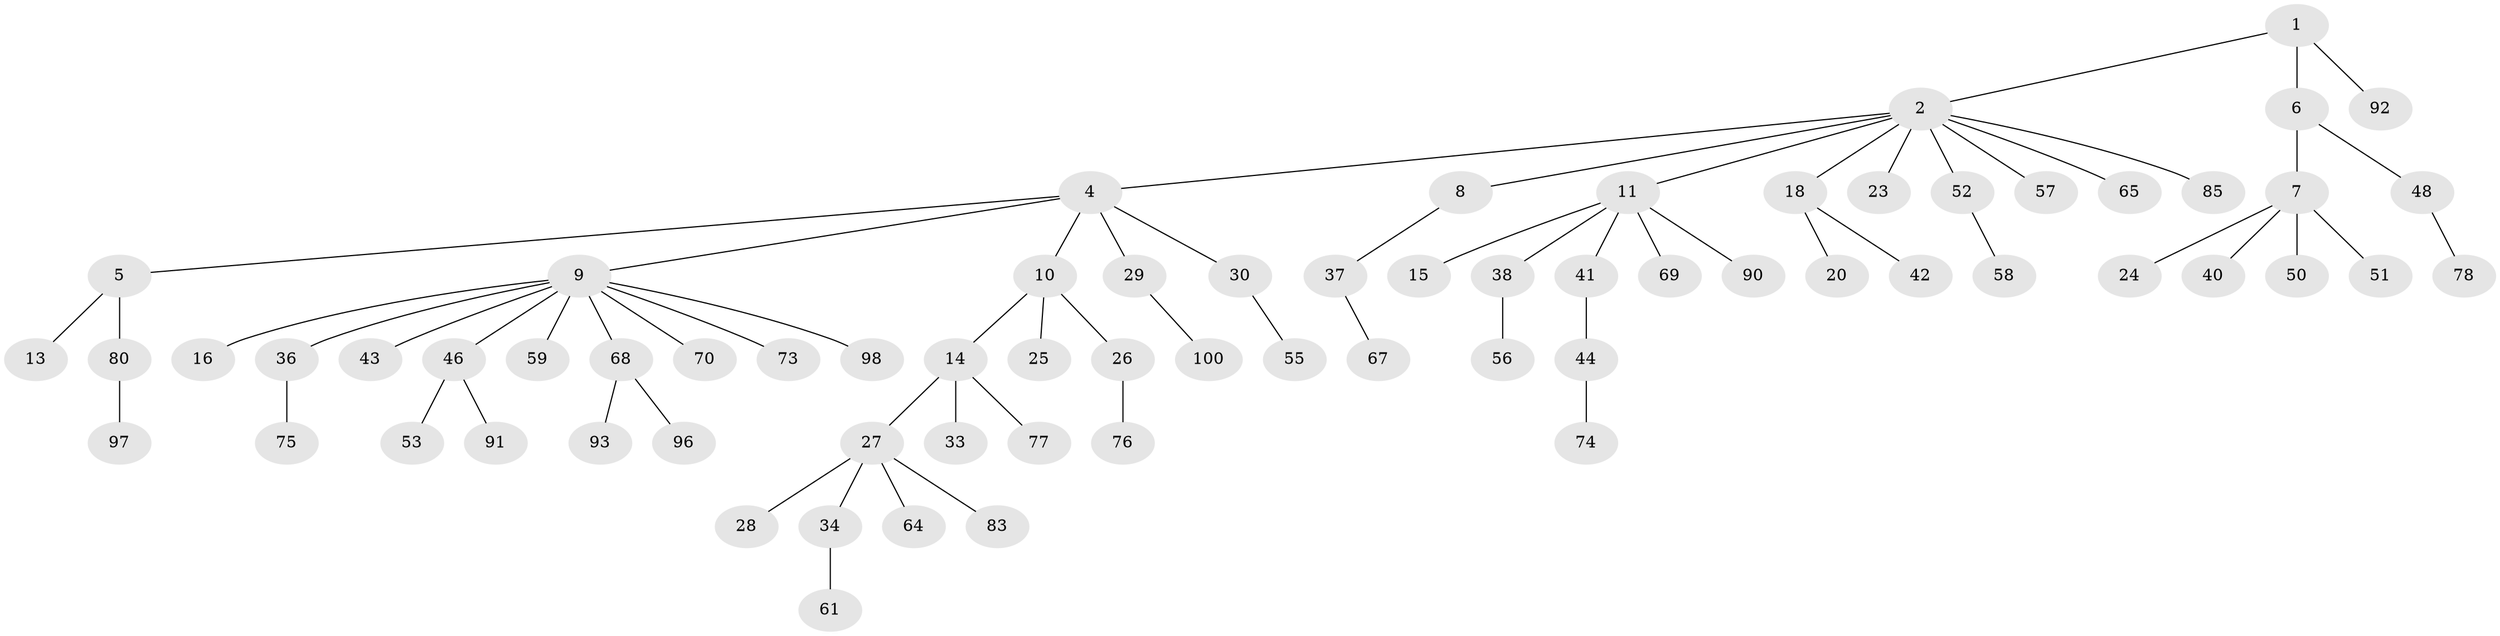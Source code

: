 // Generated by graph-tools (version 1.1) at 2025/24/03/03/25 07:24:05]
// undirected, 69 vertices, 68 edges
graph export_dot {
graph [start="1"]
  node [color=gray90,style=filled];
  1;
  2 [super="+3"];
  4 [super="+19"];
  5 [super="+71"];
  6 [super="+32"];
  7 [super="+31"];
  8 [super="+81"];
  9 [super="+21"];
  10 [super="+99"];
  11 [super="+12"];
  13;
  14 [super="+35"];
  15 [super="+17"];
  16 [super="+22"];
  18 [super="+60"];
  20;
  23 [super="+66"];
  24;
  25 [super="+94"];
  26 [super="+63"];
  27 [super="+47"];
  28 [super="+39"];
  29 [super="+89"];
  30;
  33;
  34;
  36 [super="+95"];
  37 [super="+45"];
  38 [super="+62"];
  40;
  41;
  42;
  43;
  44 [super="+72"];
  46 [super="+49"];
  48 [super="+54"];
  50;
  51;
  52 [super="+79"];
  53 [super="+82"];
  55;
  56 [super="+84"];
  57;
  58;
  59;
  61;
  64;
  65;
  67;
  68 [super="+86"];
  69;
  70;
  73;
  74;
  75;
  76;
  77;
  78;
  80 [super="+87"];
  83;
  85 [super="+88"];
  90;
  91;
  92;
  93;
  96;
  97;
  98;
  100;
  1 -- 2;
  1 -- 6;
  1 -- 92;
  2 -- 8;
  2 -- 52;
  2 -- 65;
  2 -- 4;
  2 -- 11;
  2 -- 18;
  2 -- 85;
  2 -- 23;
  2 -- 57;
  4 -- 5;
  4 -- 9;
  4 -- 10;
  4 -- 29;
  4 -- 30;
  5 -- 13;
  5 -- 80;
  6 -- 7;
  6 -- 48;
  7 -- 24;
  7 -- 50;
  7 -- 51;
  7 -- 40;
  8 -- 37;
  9 -- 16;
  9 -- 59;
  9 -- 73;
  9 -- 98;
  9 -- 36;
  9 -- 68;
  9 -- 70;
  9 -- 43;
  9 -- 46;
  10 -- 14;
  10 -- 25;
  10 -- 26;
  11 -- 69;
  11 -- 38;
  11 -- 41;
  11 -- 90;
  11 -- 15;
  14 -- 27;
  14 -- 33;
  14 -- 77;
  18 -- 20;
  18 -- 42;
  26 -- 76;
  27 -- 28;
  27 -- 34;
  27 -- 64;
  27 -- 83;
  29 -- 100;
  30 -- 55;
  34 -- 61;
  36 -- 75;
  37 -- 67;
  38 -- 56;
  41 -- 44;
  44 -- 74;
  46 -- 91;
  46 -- 53;
  48 -- 78;
  52 -- 58;
  68 -- 96;
  68 -- 93;
  80 -- 97;
}
